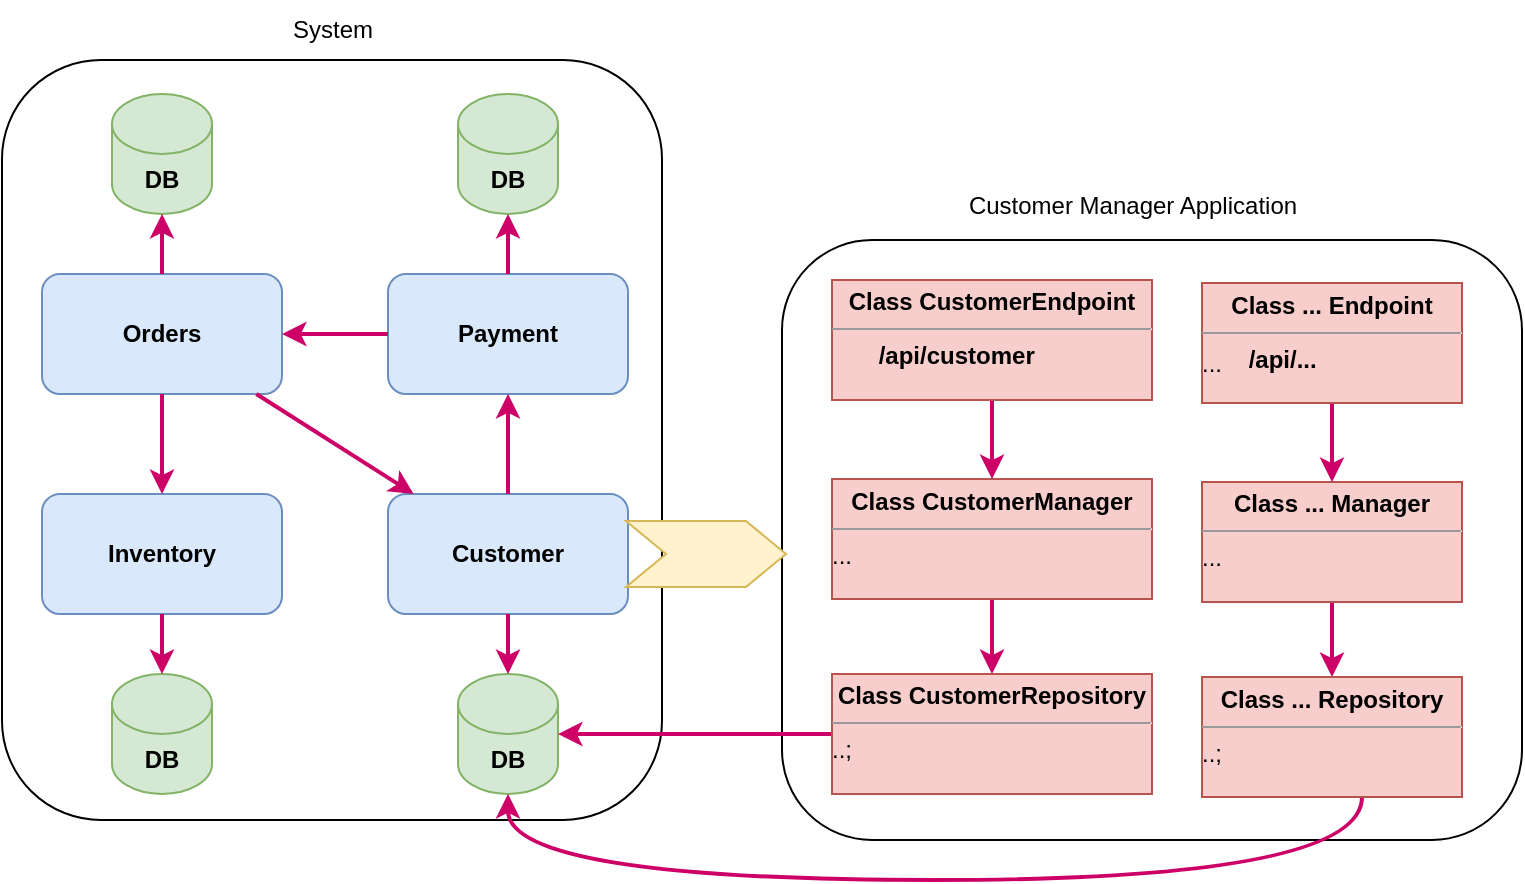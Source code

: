 <mxfile version="21.6.8" type="device">
  <diagram name="Page-1" id="4Bgoo3D6VYdwiwDV1hbo">
    <mxGraphModel dx="954" dy="619" grid="1" gridSize="10" guides="1" tooltips="1" connect="1" arrows="1" fold="1" page="1" pageScale="1" pageWidth="827" pageHeight="1169" math="0" shadow="0">
      <root>
        <mxCell id="0" />
        <mxCell id="1" parent="0" />
        <mxCell id="Cp0hF8P1XbObhAQc_Zf8-23" value="" style="rounded=1;whiteSpace=wrap;html=1;" parent="1" vertex="1">
          <mxGeometry x="420" y="150" width="370" height="300" as="geometry" />
        </mxCell>
        <mxCell id="Cp0hF8P1XbObhAQc_Zf8-1" value="" style="rounded=1;whiteSpace=wrap;html=1;" parent="1" vertex="1">
          <mxGeometry x="30" y="60" width="330" height="380" as="geometry" />
        </mxCell>
        <mxCell id="Cp0hF8P1XbObhAQc_Zf8-2" value="System" style="text;html=1;align=center;verticalAlign=middle;resizable=0;points=[];autosize=1;strokeColor=none;fillColor=none;" parent="1" vertex="1">
          <mxGeometry x="165" y="30" width="60" height="30" as="geometry" />
        </mxCell>
        <mxCell id="Cp0hF8P1XbObhAQc_Zf8-3" value="Inventory" style="rounded=1;whiteSpace=wrap;html=1;fillColor=#dae8fc;strokeColor=#6c8ebf;fontStyle=1" parent="1" vertex="1">
          <mxGeometry x="50" y="277" width="120" height="60" as="geometry" />
        </mxCell>
        <mxCell id="Cp0hF8P1XbObhAQc_Zf8-4" value="Payment" style="rounded=1;whiteSpace=wrap;html=1;fillColor=#dae8fc;strokeColor=#6c8ebf;fontStyle=1" parent="1" vertex="1">
          <mxGeometry x="223" y="167" width="120" height="60" as="geometry" />
        </mxCell>
        <mxCell id="Cp0hF8P1XbObhAQc_Zf8-5" value="Customer" style="rounded=1;whiteSpace=wrap;html=1;fillColor=#dae8fc;strokeColor=#6c8ebf;fontStyle=1" parent="1" vertex="1">
          <mxGeometry x="223" y="277" width="120" height="60" as="geometry" />
        </mxCell>
        <mxCell id="Cp0hF8P1XbObhAQc_Zf8-6" value="Orders" style="rounded=1;whiteSpace=wrap;html=1;fillColor=#dae8fc;strokeColor=#6c8ebf;fontStyle=1" parent="1" vertex="1">
          <mxGeometry x="50" y="167" width="120" height="60" as="geometry" />
        </mxCell>
        <mxCell id="Cp0hF8P1XbObhAQc_Zf8-7" value="DB" style="shape=cylinder3;whiteSpace=wrap;html=1;boundedLbl=1;backgroundOutline=1;size=15;fillColor=#d5e8d4;strokeColor=#82b366;fontStyle=1" parent="1" vertex="1">
          <mxGeometry x="85" y="77" width="50" height="60" as="geometry" />
        </mxCell>
        <mxCell id="Cp0hF8P1XbObhAQc_Zf8-8" value="DB" style="shape=cylinder3;whiteSpace=wrap;html=1;boundedLbl=1;backgroundOutline=1;size=15;fillColor=#d5e8d4;strokeColor=#82b366;fontStyle=1" parent="1" vertex="1">
          <mxGeometry x="258" y="77" width="50" height="60" as="geometry" />
        </mxCell>
        <mxCell id="Cp0hF8P1XbObhAQc_Zf8-9" value="DB" style="shape=cylinder3;whiteSpace=wrap;html=1;boundedLbl=1;backgroundOutline=1;size=15;fillColor=#d5e8d4;strokeColor=#82b366;fontStyle=1" parent="1" vertex="1">
          <mxGeometry x="85" y="367" width="50" height="60" as="geometry" />
        </mxCell>
        <mxCell id="Cp0hF8P1XbObhAQc_Zf8-10" value="DB" style="shape=cylinder3;whiteSpace=wrap;html=1;boundedLbl=1;backgroundOutline=1;size=15;fillColor=#d5e8d4;strokeColor=#82b366;fontStyle=1" parent="1" vertex="1">
          <mxGeometry x="258" y="367" width="50" height="60" as="geometry" />
        </mxCell>
        <mxCell id="Cp0hF8P1XbObhAQc_Zf8-11" value="" style="endArrow=classic;html=1;rounded=0;strokeColor=#CC0066;strokeWidth=2;" parent="1" source="Cp0hF8P1XbObhAQc_Zf8-6" target="Cp0hF8P1XbObhAQc_Zf8-7" edge="1">
          <mxGeometry width="50" height="50" relative="1" as="geometry">
            <mxPoint x="60" y="537" as="sourcePoint" />
            <mxPoint x="110" y="487" as="targetPoint" />
          </mxGeometry>
        </mxCell>
        <mxCell id="Cp0hF8P1XbObhAQc_Zf8-12" value="" style="endArrow=classic;html=1;rounded=0;strokeColor=#CC0066;strokeWidth=2;" parent="1" source="Cp0hF8P1XbObhAQc_Zf8-4" target="Cp0hF8P1XbObhAQc_Zf8-8" edge="1">
          <mxGeometry width="50" height="50" relative="1" as="geometry">
            <mxPoint x="43" y="167" as="sourcePoint" />
            <mxPoint x="83" y="167" as="targetPoint" />
          </mxGeometry>
        </mxCell>
        <mxCell id="Cp0hF8P1XbObhAQc_Zf8-13" value="" style="endArrow=classic;html=1;rounded=0;strokeColor=#CC0066;strokeWidth=2;" parent="1" source="Cp0hF8P1XbObhAQc_Zf8-3" target="Cp0hF8P1XbObhAQc_Zf8-9" edge="1">
          <mxGeometry width="50" height="50" relative="1" as="geometry">
            <mxPoint x="200" y="177" as="sourcePoint" />
            <mxPoint x="240" y="177" as="targetPoint" />
          </mxGeometry>
        </mxCell>
        <mxCell id="Cp0hF8P1XbObhAQc_Zf8-15" value="" style="endArrow=classic;html=1;rounded=0;strokeColor=#CC0066;strokeWidth=2;" parent="1" source="Cp0hF8P1XbObhAQc_Zf8-5" target="Cp0hF8P1XbObhAQc_Zf8-10" edge="1">
          <mxGeometry width="50" height="50" relative="1" as="geometry">
            <mxPoint x="73" y="197" as="sourcePoint" />
            <mxPoint x="113" y="197" as="targetPoint" />
          </mxGeometry>
        </mxCell>
        <mxCell id="Cp0hF8P1XbObhAQc_Zf8-16" value="" style="endArrow=classic;html=1;rounded=0;strokeColor=#CC0066;strokeWidth=2;" parent="1" source="Cp0hF8P1XbObhAQc_Zf8-4" target="Cp0hF8P1XbObhAQc_Zf8-6" edge="1">
          <mxGeometry width="50" height="50" relative="1" as="geometry">
            <mxPoint x="680" y="167" as="sourcePoint" />
            <mxPoint x="730" y="117" as="targetPoint" />
          </mxGeometry>
        </mxCell>
        <mxCell id="Cp0hF8P1XbObhAQc_Zf8-17" value="" style="endArrow=classic;html=1;rounded=0;strokeColor=#CC0066;strokeWidth=2;" parent="1" source="Cp0hF8P1XbObhAQc_Zf8-6" target="Cp0hF8P1XbObhAQc_Zf8-3" edge="1">
          <mxGeometry width="50" height="50" relative="1" as="geometry">
            <mxPoint x="350" y="207" as="sourcePoint" />
            <mxPoint x="180" y="207" as="targetPoint" />
          </mxGeometry>
        </mxCell>
        <mxCell id="Cp0hF8P1XbObhAQc_Zf8-18" value="" style="endArrow=classic;html=1;rounded=0;strokeColor=#CC0066;strokeWidth=2;" parent="1" source="Cp0hF8P1XbObhAQc_Zf8-6" target="Cp0hF8P1XbObhAQc_Zf8-5" edge="1">
          <mxGeometry width="50" height="50" relative="1" as="geometry">
            <mxPoint x="360" y="217" as="sourcePoint" />
            <mxPoint x="190" y="217" as="targetPoint" />
          </mxGeometry>
        </mxCell>
        <mxCell id="Cp0hF8P1XbObhAQc_Zf8-19" value="" style="endArrow=classic;html=1;rounded=0;strokeColor=#CC0066;strokeWidth=2;" parent="1" source="Cp0hF8P1XbObhAQc_Zf8-5" target="Cp0hF8P1XbObhAQc_Zf8-4" edge="1">
          <mxGeometry width="50" height="50" relative="1" as="geometry">
            <mxPoint x="253" y="227" as="sourcePoint" />
            <mxPoint x="83" y="227" as="targetPoint" />
          </mxGeometry>
        </mxCell>
        <mxCell id="Cp0hF8P1XbObhAQc_Zf8-22" value="" style="shape=step;perimeter=stepPerimeter;whiteSpace=wrap;html=1;fixedSize=1;fillColor=#fff2cc;strokeColor=#d6b656;" parent="1" vertex="1">
          <mxGeometry x="342" y="290.5" width="80" height="33" as="geometry" />
        </mxCell>
        <mxCell id="Cp0hF8P1XbObhAQc_Zf8-30" style="edgeStyle=orthogonalEdgeStyle;rounded=0;orthogonalLoop=1;jettySize=auto;html=1;strokeColor=#CC0066;strokeWidth=2;" parent="1" source="Cp0hF8P1XbObhAQc_Zf8-28" target="Cp0hF8P1XbObhAQc_Zf8-29" edge="1">
          <mxGeometry relative="1" as="geometry" />
        </mxCell>
        <mxCell id="Cp0hF8P1XbObhAQc_Zf8-28" value="&lt;p style=&quot;margin:0px;margin-top:4px;text-align:center;&quot;&gt;&lt;b&gt;Class CustomerManager&lt;/b&gt;&lt;/p&gt;&lt;hr size=&quot;1&quot;&gt;&lt;div style=&quot;height:2px;&quot;&gt;...&lt;/div&gt;" style="verticalAlign=top;align=left;overflow=fill;fontSize=12;fontFamily=Helvetica;html=1;whiteSpace=wrap;fillColor=#f8cecc;strokeColor=#b85450;" parent="1" vertex="1">
          <mxGeometry x="445" y="269.5" width="160" height="60" as="geometry" />
        </mxCell>
        <mxCell id="Cp0hF8P1XbObhAQc_Zf8-31" style="edgeStyle=orthogonalEdgeStyle;rounded=0;orthogonalLoop=1;jettySize=auto;html=1;strokeColor=#CC0066;strokeWidth=2;" parent="1" source="Cp0hF8P1XbObhAQc_Zf8-29" target="Cp0hF8P1XbObhAQc_Zf8-10" edge="1">
          <mxGeometry relative="1" as="geometry" />
        </mxCell>
        <mxCell id="Cp0hF8P1XbObhAQc_Zf8-29" value="&lt;p style=&quot;margin:0px;margin-top:4px;text-align:center;&quot;&gt;&lt;b&gt;Class CustomerRepository&lt;/b&gt;&lt;/p&gt;&lt;hr size=&quot;1&quot;&gt;&lt;div style=&quot;height:2px;&quot;&gt;..;&lt;/div&gt;" style="verticalAlign=top;align=left;overflow=fill;fontSize=12;fontFamily=Helvetica;html=1;whiteSpace=wrap;fillColor=#f8cecc;strokeColor=#b85450;" parent="1" vertex="1">
          <mxGeometry x="445" y="367" width="160" height="60" as="geometry" />
        </mxCell>
        <mxCell id="Cp0hF8P1XbObhAQc_Zf8-33" style="edgeStyle=orthogonalEdgeStyle;rounded=0;orthogonalLoop=1;jettySize=auto;html=1;strokeColor=#CC0066;strokeWidth=2;" parent="1" source="Cp0hF8P1XbObhAQc_Zf8-32" target="Cp0hF8P1XbObhAQc_Zf8-28" edge="1">
          <mxGeometry relative="1" as="geometry" />
        </mxCell>
        <mxCell id="Cp0hF8P1XbObhAQc_Zf8-32" value="&lt;p style=&quot;margin:0px;margin-top:4px;text-align:center;&quot;&gt;&lt;b&gt;Class CustomerEndpoint&lt;/b&gt;&lt;/p&gt;&lt;hr size=&quot;1&quot;&gt;&lt;div style=&quot;height:2px;&quot;&gt;&amp;nbsp; &amp;nbsp; &amp;nbsp; &amp;nbsp;&lt;b&gt;/api/customer&lt;/b&gt;&lt;/div&gt;&lt;div style=&quot;height:2px;&quot;&gt;&lt;br&gt;&lt;/div&gt;" style="verticalAlign=top;align=left;overflow=fill;fontSize=12;fontFamily=Helvetica;html=1;whiteSpace=wrap;fillColor=#f8cecc;strokeColor=#b85450;" parent="1" vertex="1">
          <mxGeometry x="445" y="170" width="160" height="60" as="geometry" />
        </mxCell>
        <mxCell id="Cp0hF8P1XbObhAQc_Zf8-34" value="Customer Manager Application" style="text;html=1;align=center;verticalAlign=middle;resizable=0;points=[];autosize=1;strokeColor=none;fillColor=none;" parent="1" vertex="1">
          <mxGeometry x="500" y="118" width="190" height="30" as="geometry" />
        </mxCell>
        <mxCell id="Cp0hF8P1XbObhAQc_Zf8-35" style="edgeStyle=orthogonalEdgeStyle;rounded=0;orthogonalLoop=1;jettySize=auto;html=1;strokeColor=#CC0066;strokeWidth=2;" parent="1" source="Cp0hF8P1XbObhAQc_Zf8-36" target="Cp0hF8P1XbObhAQc_Zf8-37" edge="1">
          <mxGeometry relative="1" as="geometry" />
        </mxCell>
        <mxCell id="Cp0hF8P1XbObhAQc_Zf8-36" value="&lt;p style=&quot;margin:0px;margin-top:4px;text-align:center;&quot;&gt;&lt;b&gt;Class ... Manager&lt;/b&gt;&lt;/p&gt;&lt;hr size=&quot;1&quot;&gt;&lt;div style=&quot;height:2px;&quot;&gt;...&lt;/div&gt;" style="verticalAlign=top;align=left;overflow=fill;fontSize=12;fontFamily=Helvetica;html=1;whiteSpace=wrap;fillColor=#f8cecc;strokeColor=#b85450;" parent="1" vertex="1">
          <mxGeometry x="630" y="271" width="130" height="60" as="geometry" />
        </mxCell>
        <mxCell id="Cp0hF8P1XbObhAQc_Zf8-40" style="edgeStyle=orthogonalEdgeStyle;rounded=0;orthogonalLoop=1;jettySize=auto;html=1;curved=1;entryX=0.5;entryY=1;entryDx=0;entryDy=0;entryPerimeter=0;strokeColor=#CC0066;strokeWidth=2;" parent="1" source="Cp0hF8P1XbObhAQc_Zf8-37" target="Cp0hF8P1XbObhAQc_Zf8-10" edge="1">
          <mxGeometry relative="1" as="geometry">
            <Array as="points">
              <mxPoint x="710" y="470" />
              <mxPoint x="283" y="470" />
            </Array>
          </mxGeometry>
        </mxCell>
        <mxCell id="Cp0hF8P1XbObhAQc_Zf8-37" value="&lt;p style=&quot;margin:0px;margin-top:4px;text-align:center;&quot;&gt;&lt;b&gt;Class ... Repository&lt;/b&gt;&lt;/p&gt;&lt;hr size=&quot;1&quot;&gt;&lt;div style=&quot;height:2px;&quot;&gt;..;&lt;/div&gt;" style="verticalAlign=top;align=left;overflow=fill;fontSize=12;fontFamily=Helvetica;html=1;whiteSpace=wrap;fillColor=#f8cecc;strokeColor=#b85450;" parent="1" vertex="1">
          <mxGeometry x="630" y="368.5" width="130" height="60" as="geometry" />
        </mxCell>
        <mxCell id="Cp0hF8P1XbObhAQc_Zf8-38" style="edgeStyle=orthogonalEdgeStyle;rounded=0;orthogonalLoop=1;jettySize=auto;html=1;strokeColor=#CC0066;strokeWidth=2;" parent="1" source="Cp0hF8P1XbObhAQc_Zf8-39" target="Cp0hF8P1XbObhAQc_Zf8-36" edge="1">
          <mxGeometry relative="1" as="geometry" />
        </mxCell>
        <mxCell id="Cp0hF8P1XbObhAQc_Zf8-39" value="&lt;p style=&quot;margin:0px;margin-top:4px;text-align:center;&quot;&gt;&lt;b&gt;Class ... Endpoint&lt;/b&gt;&lt;/p&gt;&lt;hr size=&quot;1&quot;&gt;&lt;div style=&quot;height:2px;&quot;&gt;&amp;nbsp; &amp;nbsp; &amp;nbsp; &amp;nbsp;&lt;b&gt;/api/...&lt;/b&gt;&lt;/div&gt;&lt;div style=&quot;height:2px;&quot;&gt;...&lt;/div&gt;" style="verticalAlign=top;align=left;overflow=fill;fontSize=12;fontFamily=Helvetica;html=1;whiteSpace=wrap;fillColor=#f8cecc;strokeColor=#b85450;" parent="1" vertex="1">
          <mxGeometry x="630" y="171.5" width="130" height="60" as="geometry" />
        </mxCell>
      </root>
    </mxGraphModel>
  </diagram>
</mxfile>
